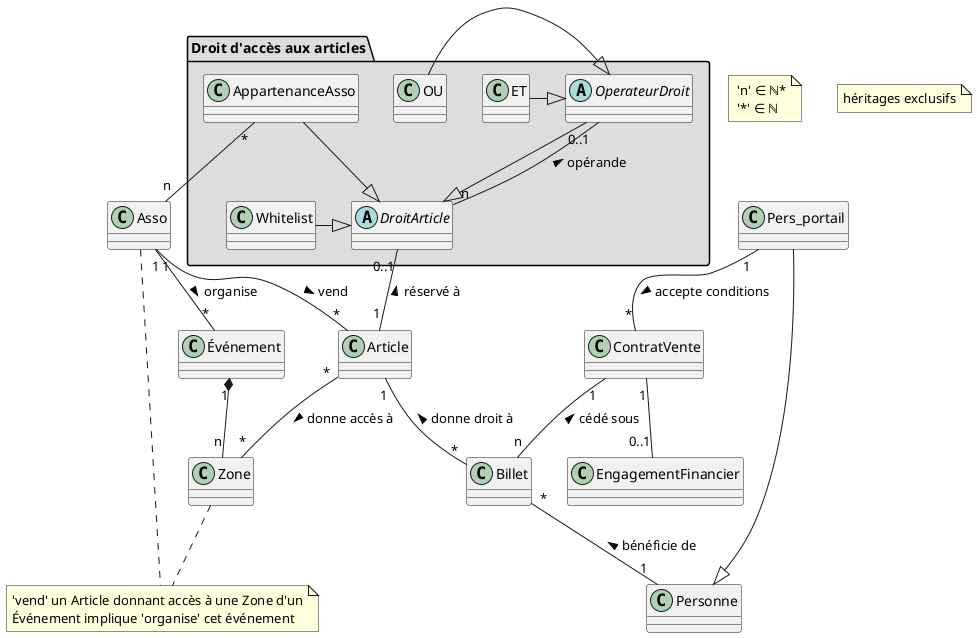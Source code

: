 @startuml sparkle
skinparam groupInheritance 2

note " 'n' ∈ ℕ*\n '*' ∈ ℕ" as N1
note "héritages exclusifs" as N3

Article "1" -- "*" Billet : donne droit à <

Asso "1" -- "*" Article : vend >
Asso "1" -- "*" Événement : organise >

note "'vend' un Article donnant accès à une Zone d'un\nÉvénement implique 'organise' cet événement" as N2
Asso .. N2
Zone .. N2

Événement "1" *-- "n" Zone
Article "*" - "*" Zone : donne accès à >

Pers_portail -|> Personne

Billet "*" -- "1" Personne : bénéficie de <


Pers_portail "1" -- "*" ContratVente : accepte conditions >
ContratVente "1" -- "n" Billet : cédé sous <
ContratVente "1" -- "0..1" EngagementFinancier


package "Droit d'accès aux articles" #DDDDDD {

abstract DroitArticle
abstract OperateurDroit
OperateurDroit --|> DroitArticle
OperateurDroit "0..1" -- "n" DroitArticle : opérande <
ET -|> OperateurDroit
OU -|> OperateurDroit
Whitelist -|> DroitArticle
AppartenanceAsso --|> DroitArticle
AppartenanceAsso "*" -- "n" Asso
Article "1" -- "0..1" DroitArticle : réservé à >

}

@enduml

